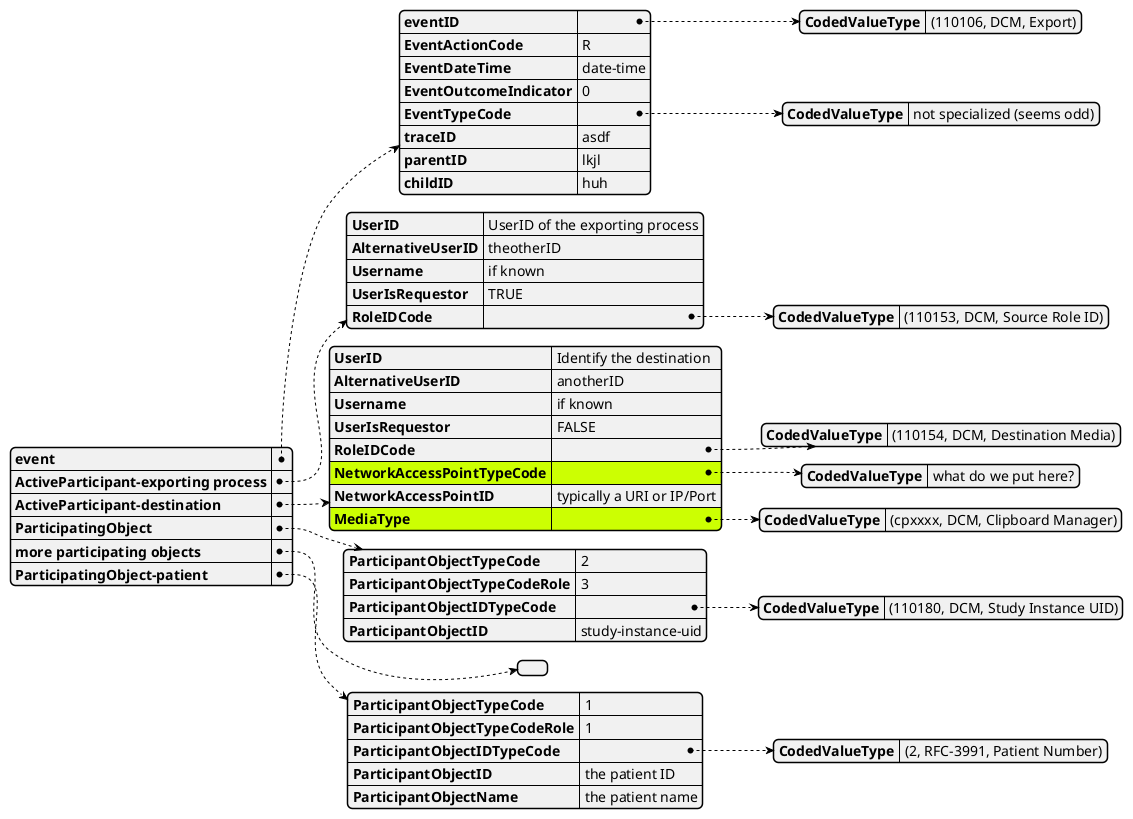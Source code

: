 
@startjson
#highlight "ActiveParticipant-destination" / "NetworkAccessPointTypeCode"
#highlight  "ActiveParticipant-destination" / "MediaType"
{
	"event": {
	   "eventID" : {
	       "CodedValueType" : "(110106, DCM, Export)"
	       },
	   "EventActionCode": "R",
	   "EventDateTime" : "date-time",
	   "EventOutcomeIndicator": "0",
	   "EventTypeCode" : {
	   	"CodedValueType" : "not specialized (seems odd)"
		},
	   "traceID" : "asdf",
	   "parentID" : "lkjl",
	   "childID" : "huh"
	   },
	"ActiveParticipant-exporting process" : {
	   "UserID" : "UserID of the exporting process",
	   "AlternativeUserID" : "theotherID",
	   "Username" : "if known",
	   "UserIsRequestor" : "TRUE",
	   "RoleIDCode" : {
	   	"CodedValueType" : "(110153, DCM, Source Role ID)"
		}
	   },
	"ActiveParticipant-destination" : {
	   "UserID" : "Identify the destination",
	   "AlternativeUserID" : "anotherID",
	   "Username" : "if known",
	   "UserIsRequestor" : "FALSE",
	   "RoleIDCode" : {
	   	"CodedValueType" : "(110154, DCM, Destination Media)"
		},
	   "NetworkAccessPointTypeCode" : {
	   	"CodedValueType" : "what do we put here?"
		},
	   "NetworkAccessPointID" : "typically a URI or IP/Port",
	   "MediaType" : {
	    	"CodedValueType" : "(cpxxxx, DCM, Clipboard Manager)"
		}
	   },
	"ParticipatingObject" : {
	   "ParticipantObjectTypeCode" : 2,
	   "ParticipantObjectTypeCodeRole" : 3,
	   "ParticipantObjectIDTypeCode" : {
	       "CodedValueType" : "(110180, DCM, Study Instance UID)"
	       },
	   "ParticipantObjectID" : "study-instance-uid"
	   },
	"more participating objects" : [],
	"ParticipatingObject-patient" : {
	    "ParticipantObjectTypeCode" : 1,
	    "ParticipantObjectTypeCodeRole" : 1,
	    "ParticipantObjectIDTypeCode" : {
	        "CodedValueType" : "(2, RFC-3991, Patient Number)"
	        },
	    "ParticipantObjectID" : "the patient ID",
	    "ParticipantObjectName" : "the patient name"
	   }
}
@endjson


	   
